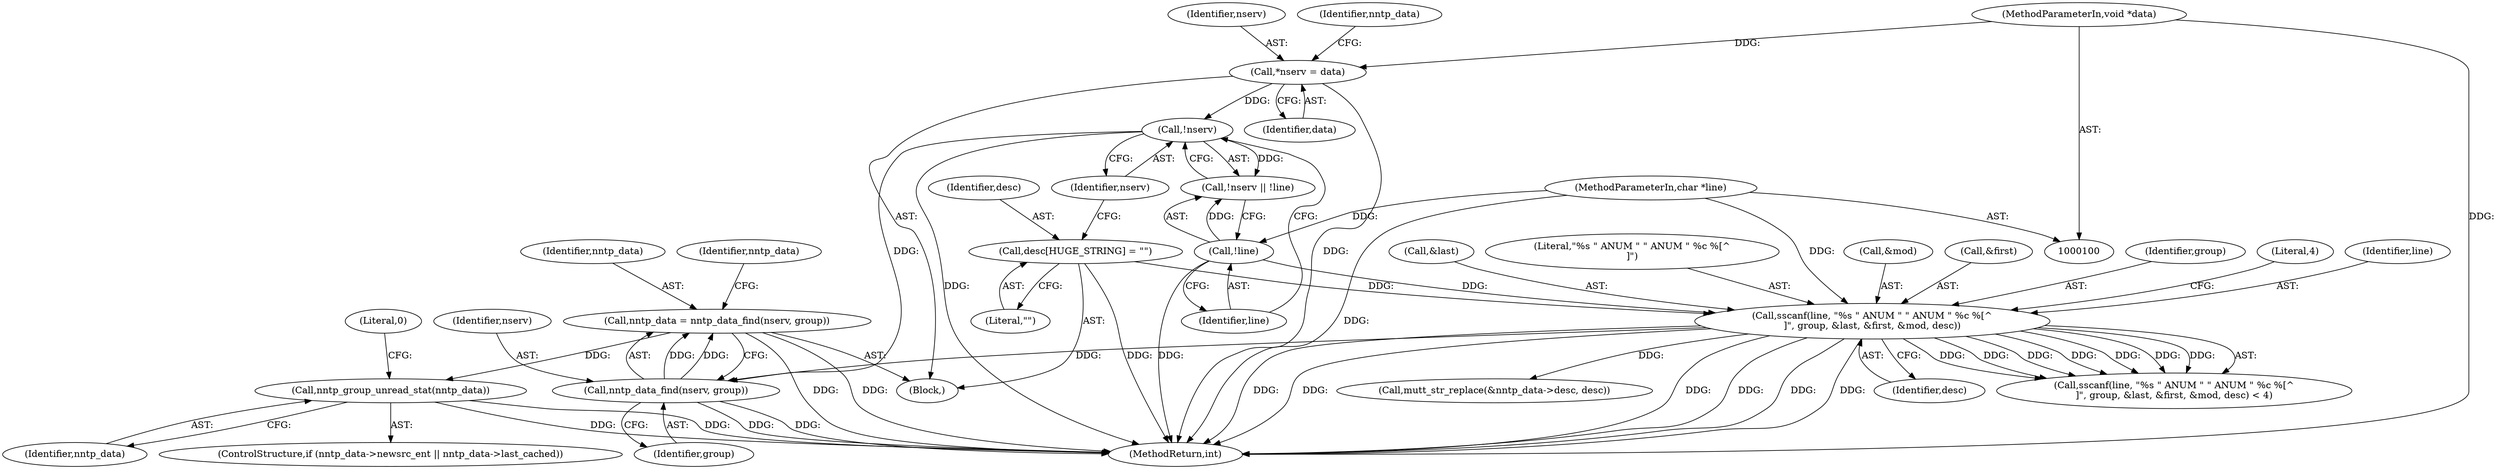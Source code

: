 digraph "1_neomutt_6296f7153f0c9d5e5cd3aaf08f9731e56621bdd3@API" {
"1000189" [label="(Call,nntp_group_unread_stat(nntp_data))"];
"1000144" [label="(Call,nntp_data = nntp_data_find(nserv, group))"];
"1000146" [label="(Call,nntp_data_find(nserv, group))"];
"1000122" [label="(Call,!nserv)"];
"1000105" [label="(Call,*nserv = data)"];
"1000102" [label="(MethodParameterIn,void *data)"];
"1000130" [label="(Call,sscanf(line, \"%s \" ANUM \" \" ANUM \" %c %[^\n]\", group, &last, &first, &mod, desc))"];
"1000124" [label="(Call,!line)"];
"1000101" [label="(MethodParameterIn,char *line)"];
"1000114" [label="(Call,desc[HUGE_STRING] = \"\")"];
"1000116" [label="(Literal,\"\")"];
"1000189" [label="(Call,nntp_group_unread_stat(nntp_data))"];
"1000130" [label="(Call,sscanf(line, \"%s \" ANUM \" \" ANUM \" %c %[^\n]\", group, &last, &first, &mod, desc))"];
"1000125" [label="(Identifier,line)"];
"1000102" [label="(MethodParameterIn,void *data)"];
"1000138" [label="(Call,&mod)"];
"1000106" [label="(Identifier,nserv)"];
"1000145" [label="(Identifier,nntp_data)"];
"1000101" [label="(MethodParameterIn,char *line)"];
"1000151" [label="(Identifier,nntp_data)"];
"1000114" [label="(Call,desc[HUGE_STRING] = \"\")"];
"1000136" [label="(Call,&first)"];
"1000110" [label="(Identifier,nntp_data)"];
"1000144" [label="(Call,nntp_data = nntp_data_find(nserv, group))"];
"1000115" [label="(Identifier,desc)"];
"1000225" [label="(MethodReturn,int)"];
"1000124" [label="(Call,!line)"];
"1000133" [label="(Identifier,group)"];
"1000140" [label="(Identifier,desc)"];
"1000141" [label="(Literal,4)"];
"1000123" [label="(Identifier,nserv)"];
"1000190" [label="(Identifier,nntp_data)"];
"1000129" [label="(Call,sscanf(line, \"%s \" ANUM \" \" ANUM \" %c %[^\n]\", group, &last, &first, &mod, desc) < 4)"];
"1000147" [label="(Identifier,nserv)"];
"1000131" [label="(Identifier,line)"];
"1000224" [label="(Literal,0)"];
"1000175" [label="(Call,mutt_str_replace(&nntp_data->desc, desc))"];
"1000107" [label="(Identifier,data)"];
"1000181" [label="(ControlStructure,if (nntp_data->newsrc_ent || nntp_data->last_cached))"];
"1000134" [label="(Call,&last)"];
"1000148" [label="(Identifier,group)"];
"1000122" [label="(Call,!nserv)"];
"1000103" [label="(Block,)"];
"1000146" [label="(Call,nntp_data_find(nserv, group))"];
"1000132" [label="(Literal,\"%s \" ANUM \" \" ANUM \" %c %[^\n]\")"];
"1000105" [label="(Call,*nserv = data)"];
"1000121" [label="(Call,!nserv || !line)"];
"1000189" -> "1000181"  [label="AST: "];
"1000189" -> "1000190"  [label="CFG: "];
"1000190" -> "1000189"  [label="AST: "];
"1000224" -> "1000189"  [label="CFG: "];
"1000189" -> "1000225"  [label="DDG: "];
"1000189" -> "1000225"  [label="DDG: "];
"1000144" -> "1000189"  [label="DDG: "];
"1000144" -> "1000103"  [label="AST: "];
"1000144" -> "1000146"  [label="CFG: "];
"1000145" -> "1000144"  [label="AST: "];
"1000146" -> "1000144"  [label="AST: "];
"1000151" -> "1000144"  [label="CFG: "];
"1000144" -> "1000225"  [label="DDG: "];
"1000144" -> "1000225"  [label="DDG: "];
"1000146" -> "1000144"  [label="DDG: "];
"1000146" -> "1000144"  [label="DDG: "];
"1000146" -> "1000148"  [label="CFG: "];
"1000147" -> "1000146"  [label="AST: "];
"1000148" -> "1000146"  [label="AST: "];
"1000146" -> "1000225"  [label="DDG: "];
"1000146" -> "1000225"  [label="DDG: "];
"1000122" -> "1000146"  [label="DDG: "];
"1000130" -> "1000146"  [label="DDG: "];
"1000122" -> "1000121"  [label="AST: "];
"1000122" -> "1000123"  [label="CFG: "];
"1000123" -> "1000122"  [label="AST: "];
"1000125" -> "1000122"  [label="CFG: "];
"1000121" -> "1000122"  [label="CFG: "];
"1000122" -> "1000225"  [label="DDG: "];
"1000122" -> "1000121"  [label="DDG: "];
"1000105" -> "1000122"  [label="DDG: "];
"1000105" -> "1000103"  [label="AST: "];
"1000105" -> "1000107"  [label="CFG: "];
"1000106" -> "1000105"  [label="AST: "];
"1000107" -> "1000105"  [label="AST: "];
"1000110" -> "1000105"  [label="CFG: "];
"1000105" -> "1000225"  [label="DDG: "];
"1000102" -> "1000105"  [label="DDG: "];
"1000102" -> "1000100"  [label="AST: "];
"1000102" -> "1000225"  [label="DDG: "];
"1000130" -> "1000129"  [label="AST: "];
"1000130" -> "1000140"  [label="CFG: "];
"1000131" -> "1000130"  [label="AST: "];
"1000132" -> "1000130"  [label="AST: "];
"1000133" -> "1000130"  [label="AST: "];
"1000134" -> "1000130"  [label="AST: "];
"1000136" -> "1000130"  [label="AST: "];
"1000138" -> "1000130"  [label="AST: "];
"1000140" -> "1000130"  [label="AST: "];
"1000141" -> "1000130"  [label="CFG: "];
"1000130" -> "1000225"  [label="DDG: "];
"1000130" -> "1000225"  [label="DDG: "];
"1000130" -> "1000225"  [label="DDG: "];
"1000130" -> "1000225"  [label="DDG: "];
"1000130" -> "1000225"  [label="DDG: "];
"1000130" -> "1000225"  [label="DDG: "];
"1000130" -> "1000129"  [label="DDG: "];
"1000130" -> "1000129"  [label="DDG: "];
"1000130" -> "1000129"  [label="DDG: "];
"1000130" -> "1000129"  [label="DDG: "];
"1000130" -> "1000129"  [label="DDG: "];
"1000130" -> "1000129"  [label="DDG: "];
"1000130" -> "1000129"  [label="DDG: "];
"1000124" -> "1000130"  [label="DDG: "];
"1000101" -> "1000130"  [label="DDG: "];
"1000114" -> "1000130"  [label="DDG: "];
"1000130" -> "1000175"  [label="DDG: "];
"1000124" -> "1000121"  [label="AST: "];
"1000124" -> "1000125"  [label="CFG: "];
"1000125" -> "1000124"  [label="AST: "];
"1000121" -> "1000124"  [label="CFG: "];
"1000124" -> "1000225"  [label="DDG: "];
"1000124" -> "1000121"  [label="DDG: "];
"1000101" -> "1000124"  [label="DDG: "];
"1000101" -> "1000100"  [label="AST: "];
"1000101" -> "1000225"  [label="DDG: "];
"1000114" -> "1000103"  [label="AST: "];
"1000114" -> "1000116"  [label="CFG: "];
"1000115" -> "1000114"  [label="AST: "];
"1000116" -> "1000114"  [label="AST: "];
"1000123" -> "1000114"  [label="CFG: "];
"1000114" -> "1000225"  [label="DDG: "];
}
